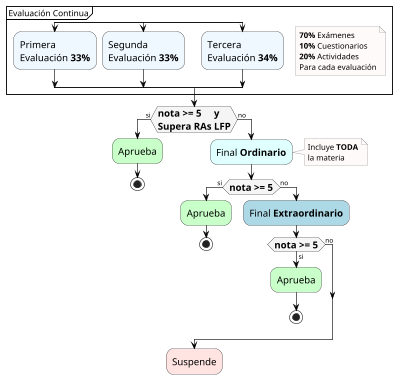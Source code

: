 @startuml
skinparam classAttributeIconSize 0
skinparam ArrowColor Black
skinparam ActivityBackgroundColor WhiteSmoke
skinparam ActivityDiamondBackgroundColor WhiteSmoke
skinparam ActivityBorderColor Black
skinparam ActivityDiamondBorderColor Black
skinparam ClassBackgroundColor Snowstart
skinparam ActivityFontSize 16
skinparam ActivityDiamondFontSize 16
skinparam ActivityDiamondFontStyle bold
skinparam NoteBackgroundColor Snow
skinparam NoteBorderColor Gray
skinparam BackgroundColor Transparent

Scale 0.6

partition "Evaluación Continua" {
    split
        #AliceBlue:Primera\nEvaluación **33%**;
    split again
        #AliceBlue:Segunda\nEvaluación **33%**;
    split again 
        #AliceBlue:Tercera\nEvaluación **34%**;
        floating note right
            **70%** Exámenes
            **10%** Cuestionarios
            **20%** Actividades
            Para cada evaluación
        end note
    end split
}
if (nota >= 5     y\nSupera RAs LFP) then (si)
     #technology:Aprueba;
    stop
else (no)
     #LightCyan:Final **Ordinario**;
    note right
        Incluye **TODA**
        la materia
    end note
    if (nota >= 5) then (si)
         #technology:Aprueba;
        stop
    else (no)
         #LightBlue:Final **Extraordinario**;
        if (nota >= 5) then (si)
            #technology:Aprueba;
            stop
        else (no)
        endif
    endif
endif
-[#green]->
#mistyrose:Suspende;
@enduml
